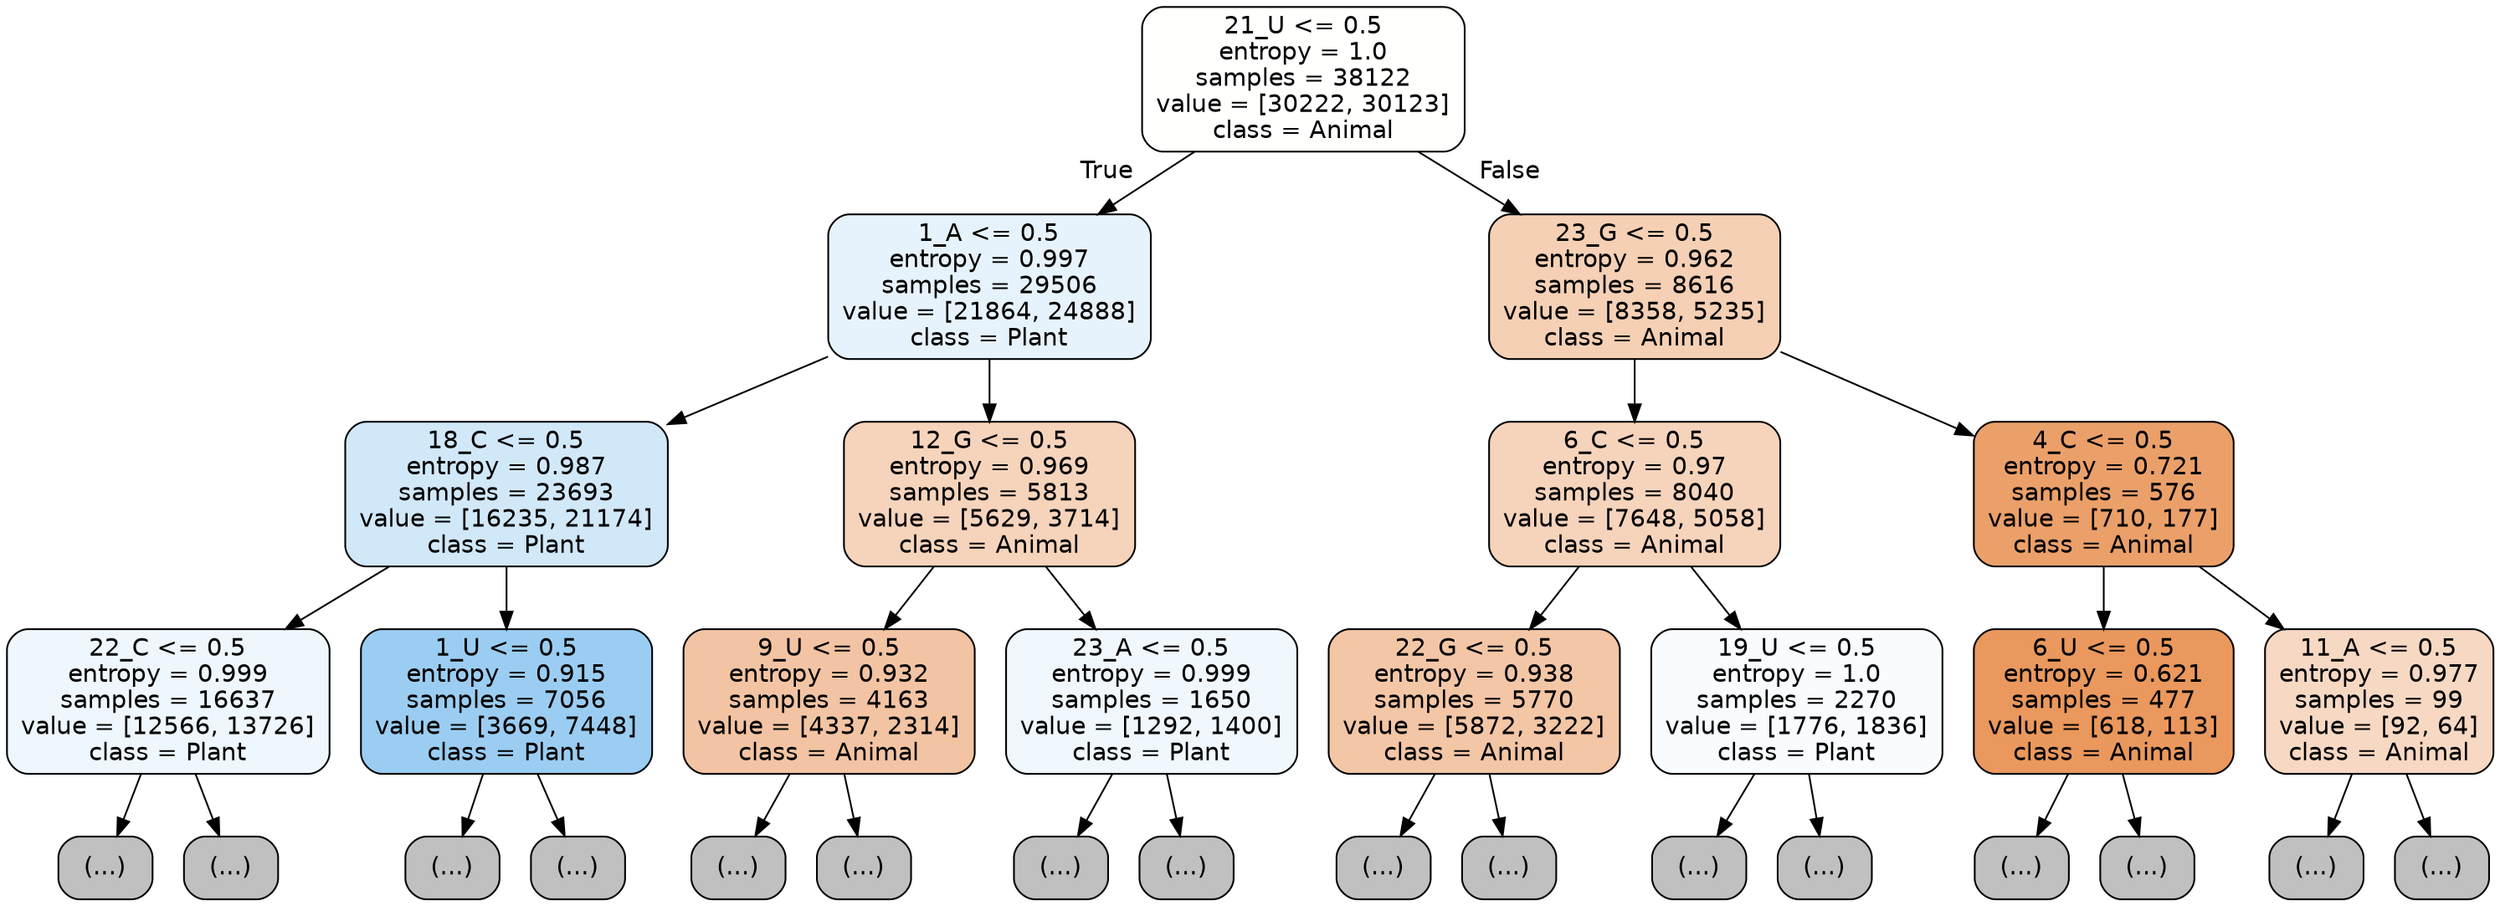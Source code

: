 digraph Tree {
node [shape=box, style="filled, rounded", color="black", fontname="helvetica"] ;
edge [fontname="helvetica"] ;
0 [label="21_U <= 0.5\nentropy = 1.0\nsamples = 38122\nvalue = [30222, 30123]\nclass = Animal", fillcolor="#fffffe"] ;
1 [label="1_A <= 0.5\nentropy = 0.997\nsamples = 29506\nvalue = [21864, 24888]\nclass = Plant", fillcolor="#e7f3fc"] ;
0 -> 1 [labeldistance=2.5, labelangle=45, headlabel="True"] ;
2 [label="18_C <= 0.5\nentropy = 0.987\nsamples = 23693\nvalue = [16235, 21174]\nclass = Plant", fillcolor="#d1e8f9"] ;
1 -> 2 ;
3 [label="22_C <= 0.5\nentropy = 0.999\nsamples = 16637\nvalue = [12566, 13726]\nclass = Plant", fillcolor="#eef7fd"] ;
2 -> 3 ;
4 [label="(...)", fillcolor="#C0C0C0"] ;
3 -> 4 ;
6961 [label="(...)", fillcolor="#C0C0C0"] ;
3 -> 6961 ;
7856 [label="1_U <= 0.5\nentropy = 0.915\nsamples = 7056\nvalue = [3669, 7448]\nclass = Plant", fillcolor="#9bcdf2"] ;
2 -> 7856 ;
7857 [label="(...)", fillcolor="#C0C0C0"] ;
7856 -> 7857 ;
8960 [label="(...)", fillcolor="#C0C0C0"] ;
7856 -> 8960 ;
10255 [label="12_G <= 0.5\nentropy = 0.969\nsamples = 5813\nvalue = [5629, 3714]\nclass = Animal", fillcolor="#f6d4bc"] ;
1 -> 10255 ;
10256 [label="9_U <= 0.5\nentropy = 0.932\nsamples = 4163\nvalue = [4337, 2314]\nclass = Animal", fillcolor="#f3c4a3"] ;
10255 -> 10256 ;
10257 [label="(...)", fillcolor="#C0C0C0"] ;
10256 -> 10257 ;
11916 [label="(...)", fillcolor="#C0C0C0"] ;
10256 -> 11916 ;
12545 [label="23_A <= 0.5\nentropy = 0.999\nsamples = 1650\nvalue = [1292, 1400]\nclass = Plant", fillcolor="#f0f7fd"] ;
10255 -> 12545 ;
12546 [label="(...)", fillcolor="#C0C0C0"] ;
12545 -> 12546 ;
13365 [label="(...)", fillcolor="#C0C0C0"] ;
12545 -> 13365 ;
13400 [label="23_G <= 0.5\nentropy = 0.962\nsamples = 8616\nvalue = [8358, 5235]\nclass = Animal", fillcolor="#f5d0b5"] ;
0 -> 13400 [labeldistance=2.5, labelangle=-45, headlabel="False"] ;
13401 [label="6_C <= 0.5\nentropy = 0.97\nsamples = 8040\nvalue = [7648, 5058]\nclass = Animal", fillcolor="#f6d4bc"] ;
13400 -> 13401 ;
13402 [label="22_G <= 0.5\nentropy = 0.938\nsamples = 5770\nvalue = [5872, 3222]\nclass = Animal", fillcolor="#f3c6a6"] ;
13401 -> 13402 ;
13403 [label="(...)", fillcolor="#C0C0C0"] ;
13402 -> 13403 ;
15630 [label="(...)", fillcolor="#C0C0C0"] ;
13402 -> 15630 ;
16013 [label="19_U <= 0.5\nentropy = 1.0\nsamples = 2270\nvalue = [1776, 1836]\nclass = Plant", fillcolor="#f9fcfe"] ;
13401 -> 16013 ;
16014 [label="(...)", fillcolor="#C0C0C0"] ;
16013 -> 16014 ;
16565 [label="(...)", fillcolor="#C0C0C0"] ;
16013 -> 16565 ;
16762 [label="4_C <= 0.5\nentropy = 0.721\nsamples = 576\nvalue = [710, 177]\nclass = Animal", fillcolor="#eba06a"] ;
13400 -> 16762 ;
16763 [label="6_U <= 0.5\nentropy = 0.621\nsamples = 477\nvalue = [618, 113]\nclass = Animal", fillcolor="#ea985d"] ;
16762 -> 16763 ;
16764 [label="(...)", fillcolor="#C0C0C0"] ;
16763 -> 16764 ;
16879 [label="(...)", fillcolor="#C0C0C0"] ;
16763 -> 16879 ;
16906 [label="11_A <= 0.5\nentropy = 0.977\nsamples = 99\nvalue = [92, 64]\nclass = Animal", fillcolor="#f7d9c3"] ;
16762 -> 16906 ;
16907 [label="(...)", fillcolor="#C0C0C0"] ;
16906 -> 16907 ;
16954 [label="(...)", fillcolor="#C0C0C0"] ;
16906 -> 16954 ;
}